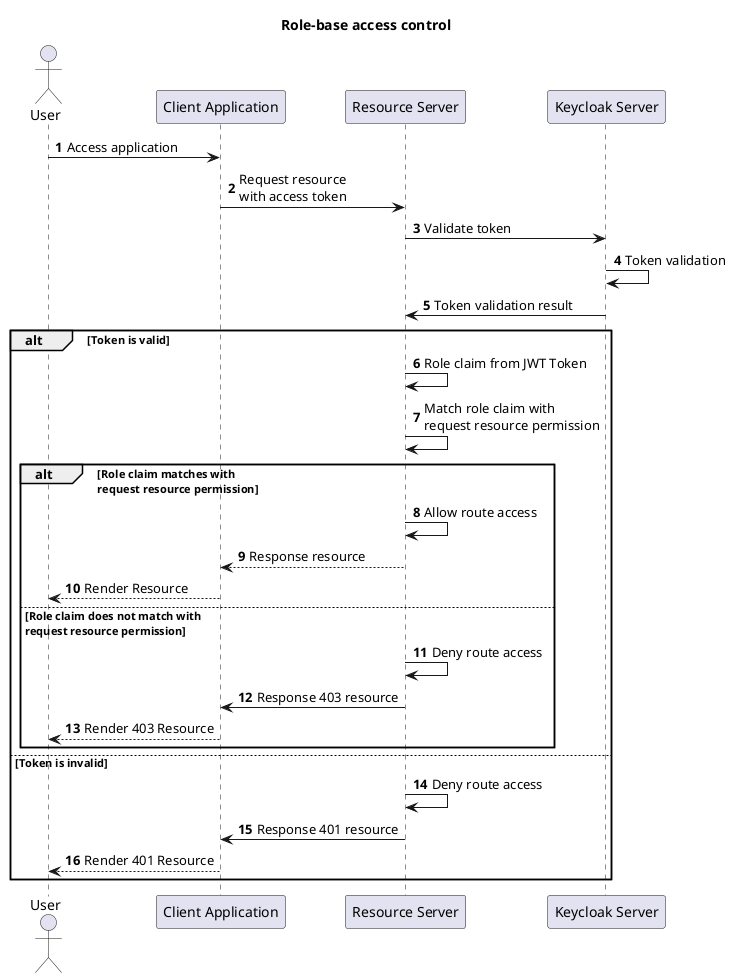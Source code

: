 @startuml normal flow

title Role-base access control

actor User as User
participant "Client Application" as angular
participant "Resource Server" as spring
participant "Keycloak Server" as keycloak

autonumber
User -> angular: Access application
angular -> spring: Request resource \nwith access token
spring -> keycloak: Validate token
keycloak -> keycloak: Token validation
keycloak -> spring: Token validation result
alt Token is valid
spring -> spring: Role claim from JWT Token
spring -> spring: Match role claim with \nrequest resource permission
alt Role claim matches with \nrequest resource permission
spring -> spring: Allow route access
spring --> angular: Response resource
angular --> User: Render Resource
else Role claim does not match with \nrequest resource permission
spring -> spring: Deny route access
spring -> angular: Response 403 resource
angular --> User: Render 403 Resource
end
else Token is invalid
spring -> spring: Deny route access
spring -> angular: Response 401 resource
angular --> User: Render 401 Resource
end
@enduml